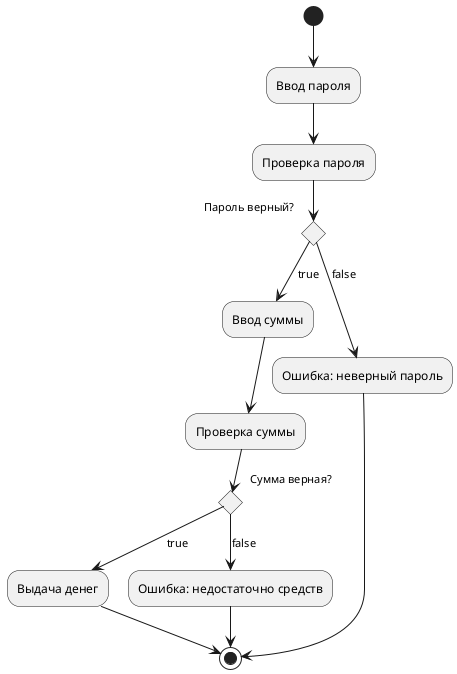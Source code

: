 @startuml
(*) --> "Ввод пароля"
--> "Проверка пароля"
if "Пароль верный?" then
  --> [true] "Ввод суммы"
  --> "Проверка суммы"
  if "Сумма верная?" then
    --> [true] "Выдача денег"
    --> (*)
  else
    --> [false] "Ошибка: недостаточно средств"
    --> (*)
  endif
else
  --> [false] "Ошибка: неверный пароль"
  --> (*)
endif
@enduml

